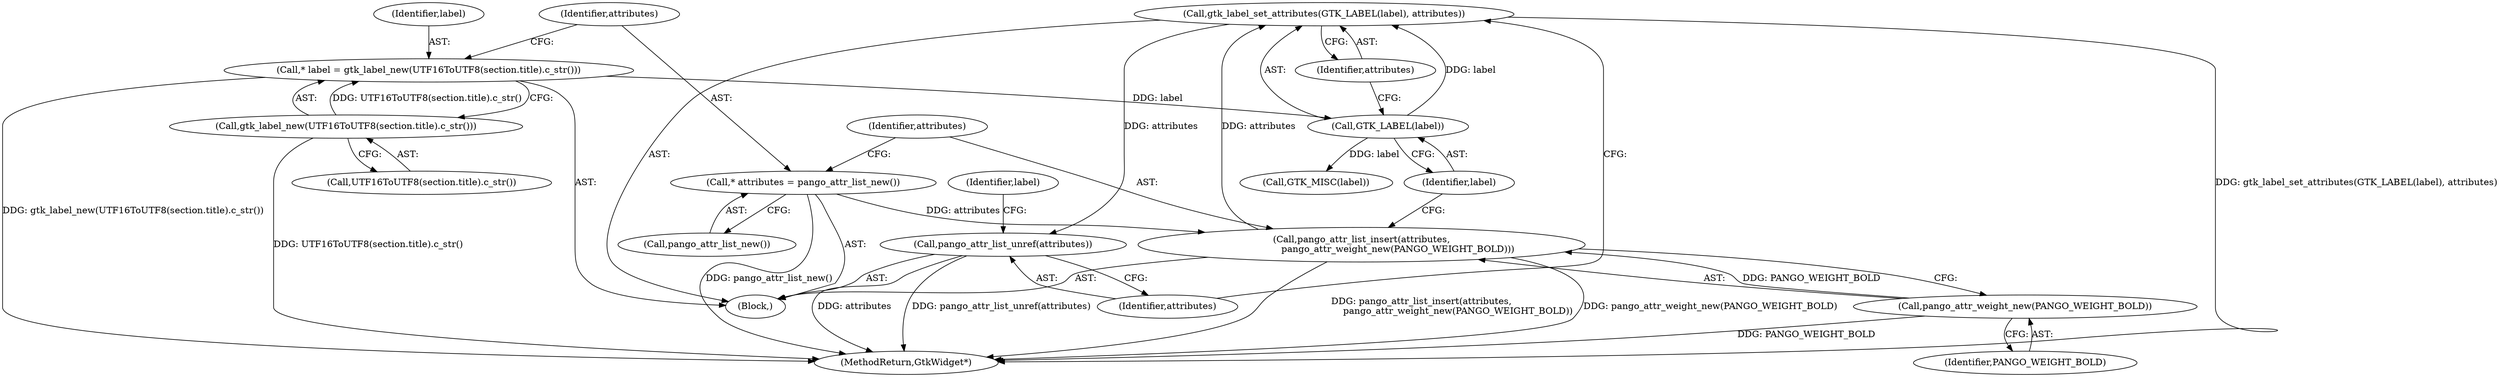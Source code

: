 digraph "0_Chrome_d151a5ef5e357e7d7187fcc1aa8fbb6c31f223cb@pointer" {
"1000124" [label="(Call,gtk_label_set_attributes(GTK_LABEL(label), attributes))"];
"1000125" [label="(Call,GTK_LABEL(label))"];
"1000112" [label="(Call,* label = gtk_label_new(UTF16ToUTF8(section.title).c_str()))"];
"1000114" [label="(Call,gtk_label_new(UTF16ToUTF8(section.title).c_str()))"];
"1000120" [label="(Call,pango_attr_list_insert(attributes,\n                         pango_attr_weight_new(PANGO_WEIGHT_BOLD)))"];
"1000117" [label="(Call,* attributes = pango_attr_list_new())"];
"1000122" [label="(Call,pango_attr_weight_new(PANGO_WEIGHT_BOLD))"];
"1000128" [label="(Call,pango_attr_list_unref(attributes))"];
"1000131" [label="(Call,GTK_MISC(label))"];
"1000123" [label="(Identifier,PANGO_WEIGHT_BOLD)"];
"1000117" [label="(Call,* attributes = pango_attr_list_new())"];
"1000104" [label="(Block,)"];
"1000118" [label="(Identifier,attributes)"];
"1000120" [label="(Call,pango_attr_list_insert(attributes,\n                         pango_attr_weight_new(PANGO_WEIGHT_BOLD)))"];
"1000125" [label="(Call,GTK_LABEL(label))"];
"1000115" [label="(Call,UTF16ToUTF8(section.title).c_str())"];
"1000121" [label="(Identifier,attributes)"];
"1000132" [label="(Identifier,label)"];
"1000127" [label="(Identifier,attributes)"];
"1000247" [label="(MethodReturn,GtkWidget*)"];
"1000128" [label="(Call,pango_attr_list_unref(attributes))"];
"1000126" [label="(Identifier,label)"];
"1000114" [label="(Call,gtk_label_new(UTF16ToUTF8(section.title).c_str()))"];
"1000113" [label="(Identifier,label)"];
"1000122" [label="(Call,pango_attr_weight_new(PANGO_WEIGHT_BOLD))"];
"1000119" [label="(Call,pango_attr_list_new())"];
"1000112" [label="(Call,* label = gtk_label_new(UTF16ToUTF8(section.title).c_str()))"];
"1000129" [label="(Identifier,attributes)"];
"1000124" [label="(Call,gtk_label_set_attributes(GTK_LABEL(label), attributes))"];
"1000124" -> "1000104"  [label="AST: "];
"1000124" -> "1000127"  [label="CFG: "];
"1000125" -> "1000124"  [label="AST: "];
"1000127" -> "1000124"  [label="AST: "];
"1000129" -> "1000124"  [label="CFG: "];
"1000124" -> "1000247"  [label="DDG: gtk_label_set_attributes(GTK_LABEL(label), attributes)"];
"1000125" -> "1000124"  [label="DDG: label"];
"1000120" -> "1000124"  [label="DDG: attributes"];
"1000124" -> "1000128"  [label="DDG: attributes"];
"1000125" -> "1000126"  [label="CFG: "];
"1000126" -> "1000125"  [label="AST: "];
"1000127" -> "1000125"  [label="CFG: "];
"1000112" -> "1000125"  [label="DDG: label"];
"1000125" -> "1000131"  [label="DDG: label"];
"1000112" -> "1000104"  [label="AST: "];
"1000112" -> "1000114"  [label="CFG: "];
"1000113" -> "1000112"  [label="AST: "];
"1000114" -> "1000112"  [label="AST: "];
"1000118" -> "1000112"  [label="CFG: "];
"1000112" -> "1000247"  [label="DDG: gtk_label_new(UTF16ToUTF8(section.title).c_str())"];
"1000114" -> "1000112"  [label="DDG: UTF16ToUTF8(section.title).c_str()"];
"1000114" -> "1000115"  [label="CFG: "];
"1000115" -> "1000114"  [label="AST: "];
"1000114" -> "1000247"  [label="DDG: UTF16ToUTF8(section.title).c_str()"];
"1000120" -> "1000104"  [label="AST: "];
"1000120" -> "1000122"  [label="CFG: "];
"1000121" -> "1000120"  [label="AST: "];
"1000122" -> "1000120"  [label="AST: "];
"1000126" -> "1000120"  [label="CFG: "];
"1000120" -> "1000247"  [label="DDG: pango_attr_list_insert(attributes,\n                         pango_attr_weight_new(PANGO_WEIGHT_BOLD))"];
"1000120" -> "1000247"  [label="DDG: pango_attr_weight_new(PANGO_WEIGHT_BOLD)"];
"1000117" -> "1000120"  [label="DDG: attributes"];
"1000122" -> "1000120"  [label="DDG: PANGO_WEIGHT_BOLD"];
"1000117" -> "1000104"  [label="AST: "];
"1000117" -> "1000119"  [label="CFG: "];
"1000118" -> "1000117"  [label="AST: "];
"1000119" -> "1000117"  [label="AST: "];
"1000121" -> "1000117"  [label="CFG: "];
"1000117" -> "1000247"  [label="DDG: pango_attr_list_new()"];
"1000122" -> "1000123"  [label="CFG: "];
"1000123" -> "1000122"  [label="AST: "];
"1000122" -> "1000247"  [label="DDG: PANGO_WEIGHT_BOLD"];
"1000128" -> "1000104"  [label="AST: "];
"1000128" -> "1000129"  [label="CFG: "];
"1000129" -> "1000128"  [label="AST: "];
"1000132" -> "1000128"  [label="CFG: "];
"1000128" -> "1000247"  [label="DDG: attributes"];
"1000128" -> "1000247"  [label="DDG: pango_attr_list_unref(attributes)"];
}
